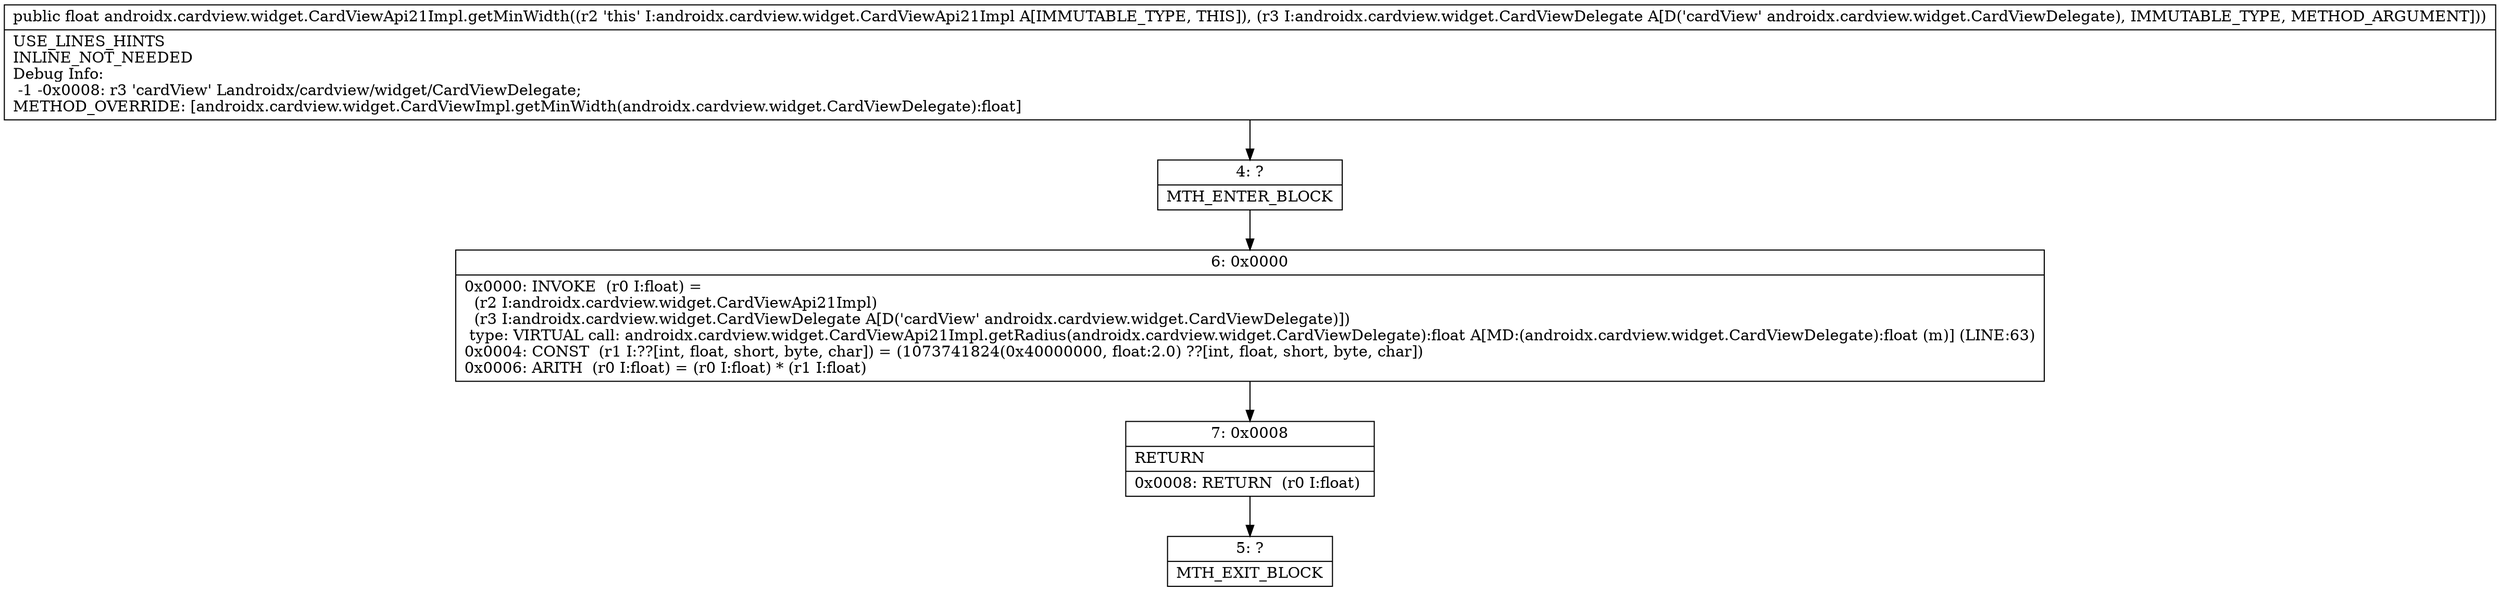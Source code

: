 digraph "CFG forandroidx.cardview.widget.CardViewApi21Impl.getMinWidth(Landroidx\/cardview\/widget\/CardViewDelegate;)F" {
Node_4 [shape=record,label="{4\:\ ?|MTH_ENTER_BLOCK\l}"];
Node_6 [shape=record,label="{6\:\ 0x0000|0x0000: INVOKE  (r0 I:float) = \l  (r2 I:androidx.cardview.widget.CardViewApi21Impl)\l  (r3 I:androidx.cardview.widget.CardViewDelegate A[D('cardView' androidx.cardview.widget.CardViewDelegate)])\l type: VIRTUAL call: androidx.cardview.widget.CardViewApi21Impl.getRadius(androidx.cardview.widget.CardViewDelegate):float A[MD:(androidx.cardview.widget.CardViewDelegate):float (m)] (LINE:63)\l0x0004: CONST  (r1 I:??[int, float, short, byte, char]) = (1073741824(0x40000000, float:2.0) ??[int, float, short, byte, char]) \l0x0006: ARITH  (r0 I:float) = (r0 I:float) * (r1 I:float) \l}"];
Node_7 [shape=record,label="{7\:\ 0x0008|RETURN\l|0x0008: RETURN  (r0 I:float) \l}"];
Node_5 [shape=record,label="{5\:\ ?|MTH_EXIT_BLOCK\l}"];
MethodNode[shape=record,label="{public float androidx.cardview.widget.CardViewApi21Impl.getMinWidth((r2 'this' I:androidx.cardview.widget.CardViewApi21Impl A[IMMUTABLE_TYPE, THIS]), (r3 I:androidx.cardview.widget.CardViewDelegate A[D('cardView' androidx.cardview.widget.CardViewDelegate), IMMUTABLE_TYPE, METHOD_ARGUMENT]))  | USE_LINES_HINTS\lINLINE_NOT_NEEDED\lDebug Info:\l  \-1 \-0x0008: r3 'cardView' Landroidx\/cardview\/widget\/CardViewDelegate;\lMETHOD_OVERRIDE: [androidx.cardview.widget.CardViewImpl.getMinWidth(androidx.cardview.widget.CardViewDelegate):float]\l}"];
MethodNode -> Node_4;Node_4 -> Node_6;
Node_6 -> Node_7;
Node_7 -> Node_5;
}

